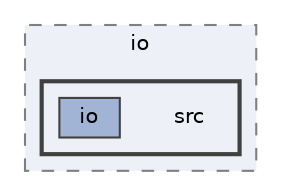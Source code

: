 digraph "src"
{
 // LATEX_PDF_SIZE
  bgcolor="transparent";
  edge [fontname=Helvetica,fontsize=10,labelfontname=Helvetica,labelfontsize=10];
  node [fontname=Helvetica,fontsize=10,shape=box,height=0.2,width=0.4];
  compound=true
  subgraph clusterdir_57883a74a2b1a42333523ba45c0a7c71 {
    graph [ bgcolor="#edf0f7", pencolor="grey50", label="io", fontname=Helvetica,fontsize=10 style="filled,dashed", URL="dir_57883a74a2b1a42333523ba45c0a7c71.html",tooltip=""]
  subgraph clusterdir_3ec1db011a615567aa81ae8fa855e154 {
    graph [ bgcolor="#edf0f7", pencolor="grey25", label="", fontname=Helvetica,fontsize=10 style="filled,bold", URL="dir_3ec1db011a615567aa81ae8fa855e154.html",tooltip=""]
    dir_3ec1db011a615567aa81ae8fa855e154 [shape=plaintext, label="src"];
  dir_ea2d7801c3049f95655938a3c538f914 [label="io", fillcolor="#a2b4d6", color="grey25", style="filled", URL="dir_ea2d7801c3049f95655938a3c538f914.html",tooltip=""];
  }
  }
}
